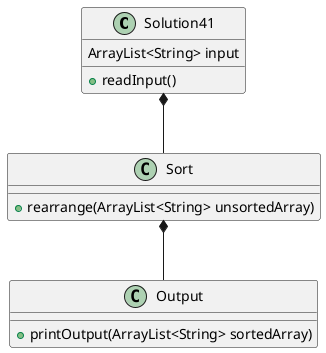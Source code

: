 @startuml
'https://plantuml.com/class-diagram

Solution41 *--  Sort
Sort *-- Output

class Solution41 {
ArrayList<String> input

+ readInput()
}

class Sort{
+rearrange(ArrayList<String> unsortedArray)
}

class Output{
+ printOutput(ArrayList<String> sortedArray)
}
@enduml